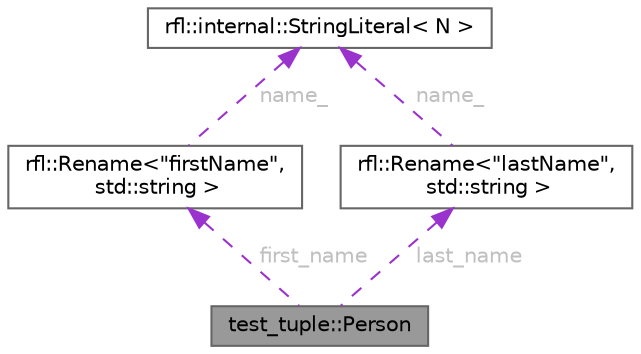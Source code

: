 digraph "test_tuple::Person"
{
 // LATEX_PDF_SIZE
  bgcolor="transparent";
  edge [fontname=Helvetica,fontsize=10,labelfontname=Helvetica,labelfontsize=10];
  node [fontname=Helvetica,fontsize=10,shape=box,height=0.2,width=0.4];
  Node1 [id="Node000001",label="test_tuple::Person",height=0.2,width=0.4,color="gray40", fillcolor="grey60", style="filled", fontcolor="black",tooltip=" "];
  Node2 -> Node1 [id="edge1_Node000001_Node000002",dir="back",color="darkorchid3",style="dashed",tooltip=" ",label=" first_name",fontcolor="grey" ];
  Node2 [id="Node000002",label="rfl::Rename\<\"firstName\",\l std::string \>",height=0.2,width=0.4,color="gray40", fillcolor="white", style="filled",URL="$structrfl_1_1_rename.html",tooltip=" "];
  Node3 -> Node2 [id="edge2_Node000002_Node000003",dir="back",color="darkorchid3",style="dashed",tooltip=" ",label=" name_",fontcolor="grey" ];
  Node3 [id="Node000003",label="rfl::internal::StringLiteral\< N \>",height=0.2,width=0.4,color="gray40", fillcolor="white", style="filled",URL="$structrfl_1_1internal_1_1_string_literal.html",tooltip=" "];
  Node4 -> Node1 [id="edge3_Node000001_Node000004",dir="back",color="darkorchid3",style="dashed",tooltip=" ",label=" last_name",fontcolor="grey" ];
  Node4 [id="Node000004",label="rfl::Rename\<\"lastName\",\l std::string \>",height=0.2,width=0.4,color="gray40", fillcolor="white", style="filled",URL="$structrfl_1_1_rename.html",tooltip=" "];
  Node3 -> Node4 [id="edge4_Node000004_Node000003",dir="back",color="darkorchid3",style="dashed",tooltip=" ",label=" name_",fontcolor="grey" ];
}
